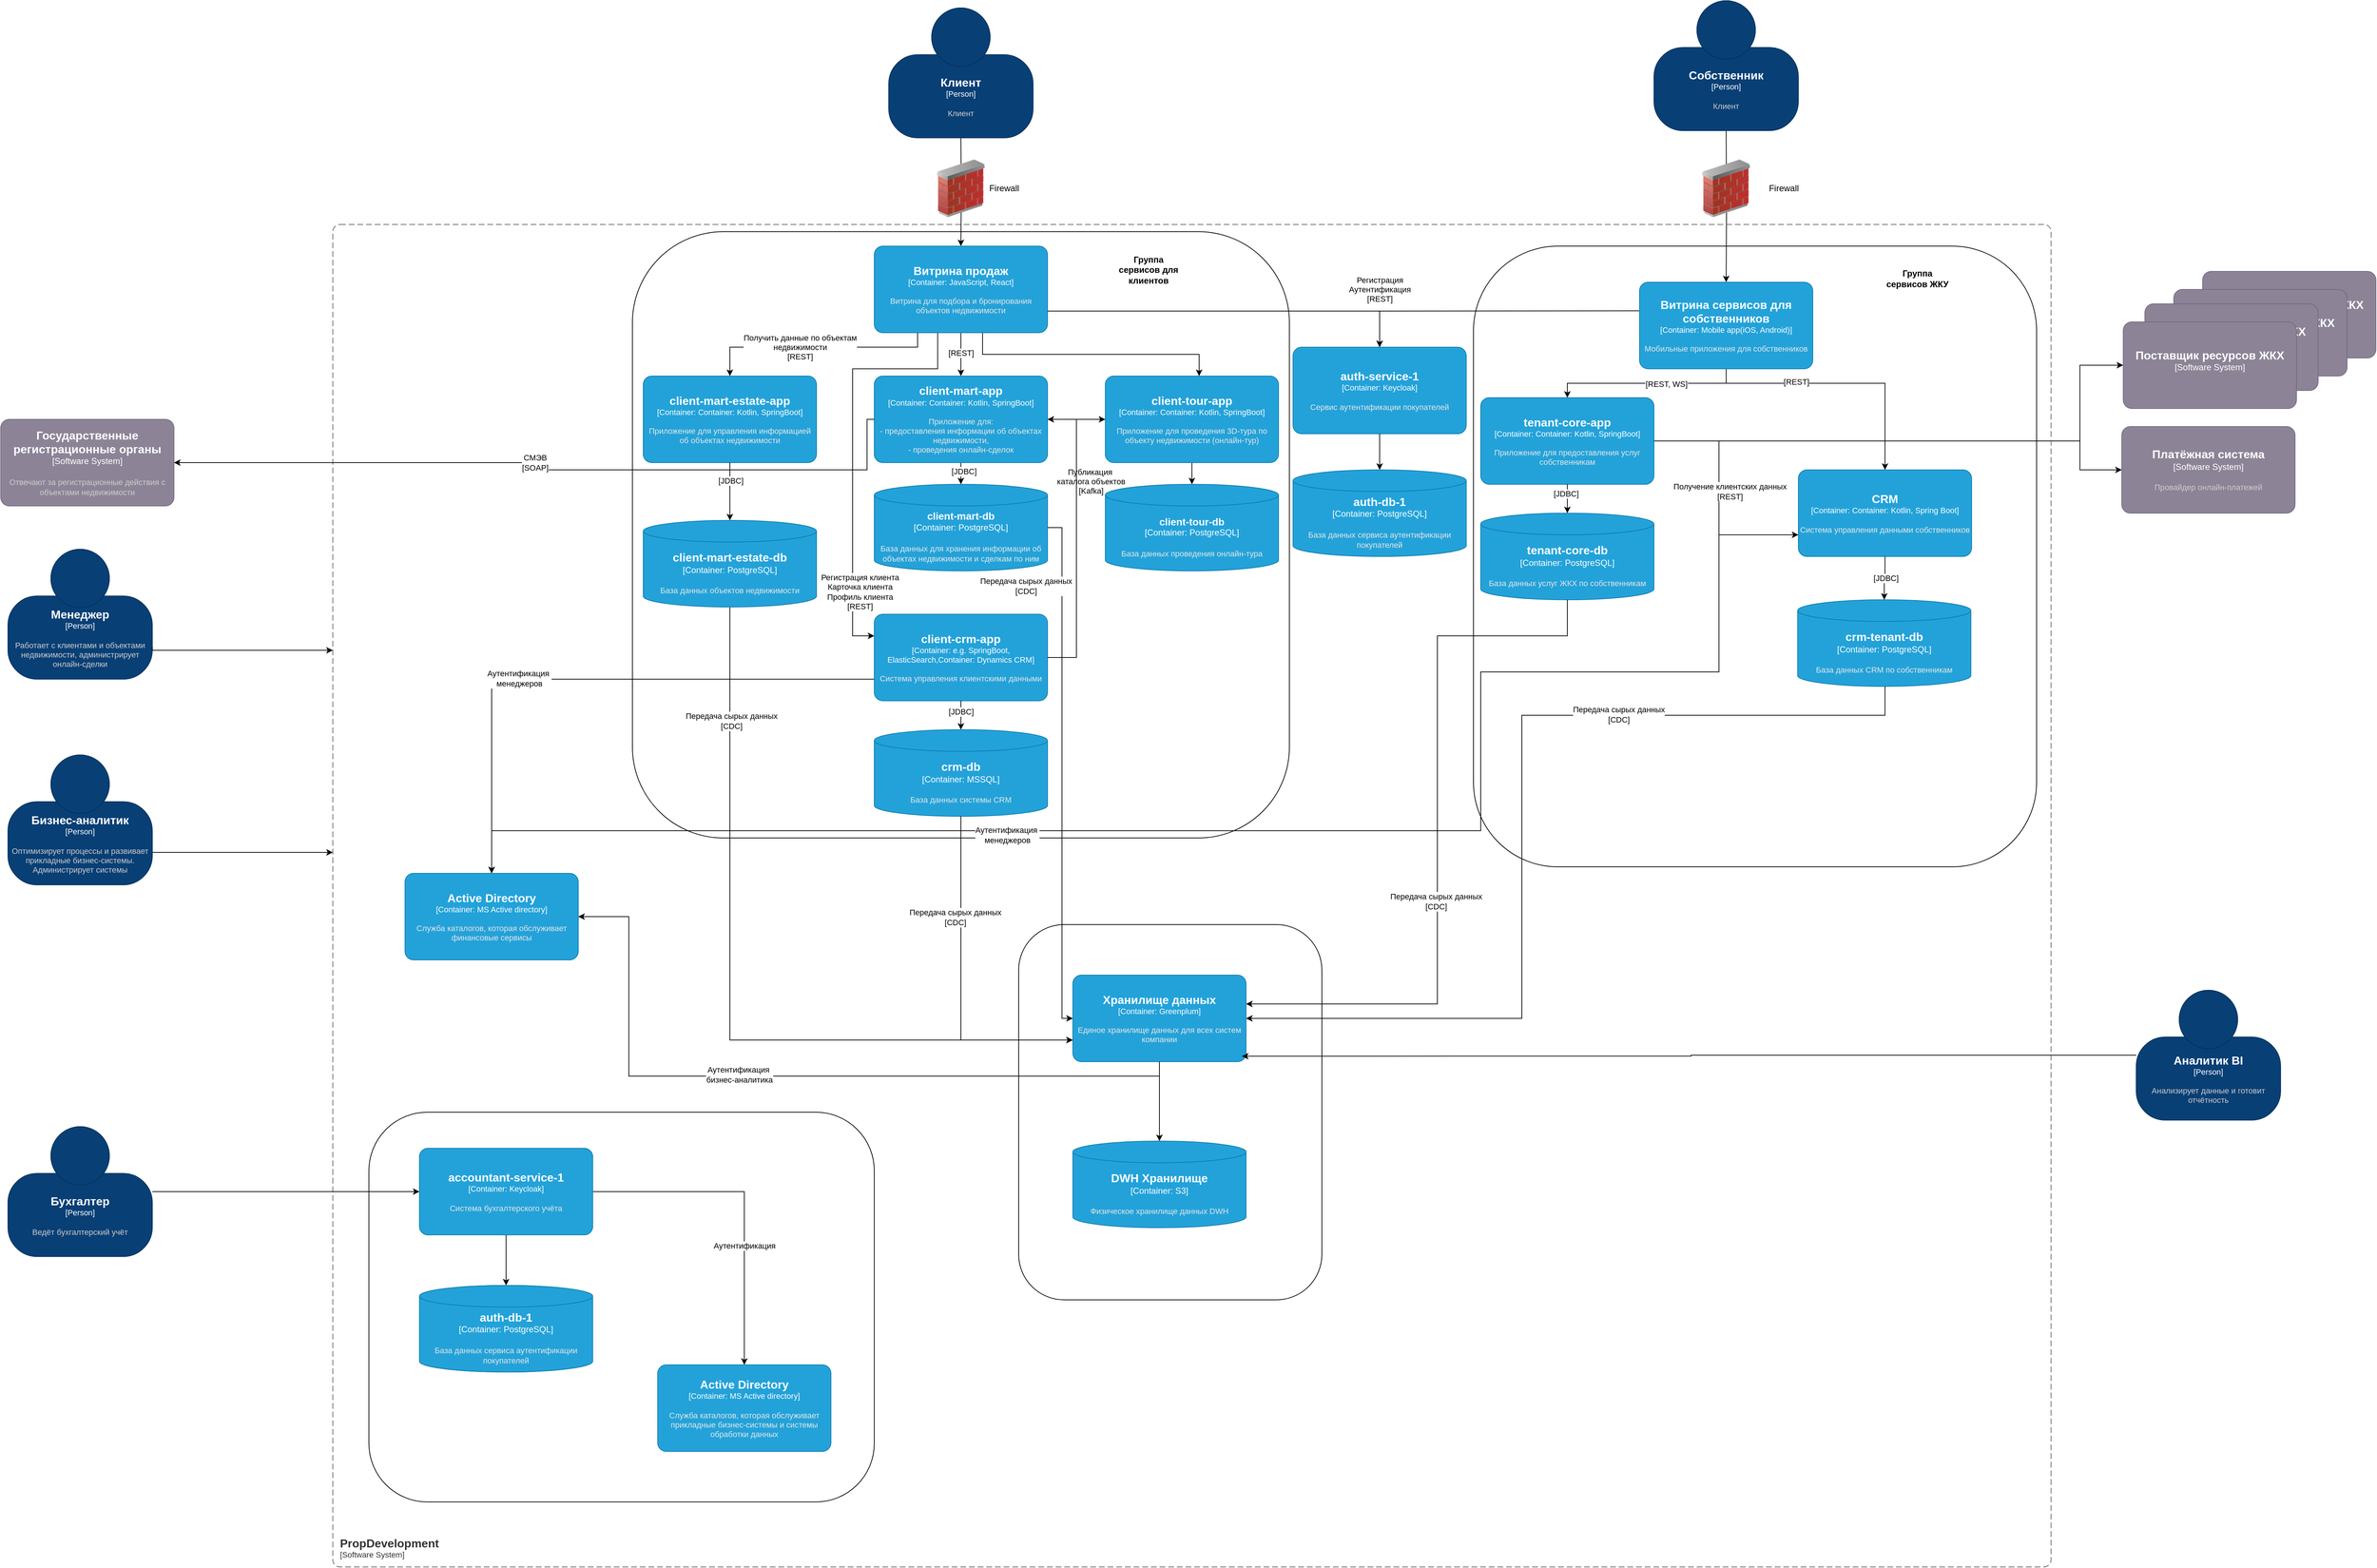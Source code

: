<mxfile version="26.2.2">
  <diagram name="Страница — 1" id="AA9cZ-glA_Fp__WyKTjR">
    <mxGraphModel dx="6236" dy="2708" grid="0" gridSize="10" guides="1" tooltips="1" connect="1" arrows="1" fold="1" page="0" pageScale="1" pageWidth="827" pageHeight="1169" math="0" shadow="0">
      <root>
        <mxCell id="0" />
        <mxCell id="1" parent="0" />
        <mxCell id="nFB4tpNnGNIT1_HhN5Ei-107" value="" style="rounded=1;whiteSpace=wrap;html=1;" parent="1" vertex="1">
          <mxGeometry x="-370" y="1570" width="700" height="540" as="geometry" />
        </mxCell>
        <object placeholders="1" c4Name="Поставщик ресурсов ЖКХ" c4Type="Software System" c4Description="" label="&lt;font style=&quot;font-size: 16px&quot;&gt;&lt;b&gt;%c4Name%&lt;/b&gt;&lt;/font&gt;&lt;div&gt;[%c4Type%]&lt;/div&gt;&lt;br&gt;&lt;div&gt;&lt;font style=&quot;font-size: 11px&quot;&gt;&lt;font color=&quot;#cccccc&quot;&gt;%c4Description%&lt;/font&gt;&lt;/div&gt;" id="nFB4tpNnGNIT1_HhN5Ei-108">
          <mxCell style="rounded=1;whiteSpace=wrap;html=1;labelBackgroundColor=none;fillColor=#8C8496;fontColor=#ffffff;align=center;arcSize=10;strokeColor=#736782;metaEdit=1;resizable=0;points=[[0.25,0,0],[0.5,0,0],[0.75,0,0],[1,0.25,0],[1,0.5,0],[1,0.75,0],[0.75,1,0],[0.5,1,0],[0.25,1,0],[0,0.75,0],[0,0.5,0],[0,0.25,0]];" parent="1" vertex="1">
            <mxGeometry x="2170" y="405" width="240" height="120" as="geometry" />
          </mxCell>
        </object>
        <object placeholders="1" c4Name="Поставщик ресурсов ЖКХ" c4Type="Software System" c4Description="" label="&lt;font style=&quot;font-size: 16px&quot;&gt;&lt;b&gt;%c4Name%&lt;/b&gt;&lt;/font&gt;&lt;div&gt;[%c4Type%]&lt;/div&gt;&lt;br&gt;&lt;div&gt;&lt;font style=&quot;font-size: 11px&quot;&gt;&lt;font color=&quot;#cccccc&quot;&gt;%c4Description%&lt;/font&gt;&lt;/div&gt;" id="nFB4tpNnGNIT1_HhN5Ei-109">
          <mxCell style="rounded=1;whiteSpace=wrap;html=1;labelBackgroundColor=none;fillColor=#8C8496;fontColor=#ffffff;align=center;arcSize=10;strokeColor=#736782;metaEdit=1;resizable=0;points=[[0.25,0,0],[0.5,0,0],[0.75,0,0],[1,0.25,0],[1,0.5,0],[1,0.75,0],[0.75,1,0],[0.5,1,0],[0.25,1,0],[0,0.75,0],[0,0.5,0],[0,0.25,0]];" parent="1" vertex="1">
            <mxGeometry x="2130" y="430" width="240" height="120" as="geometry" />
          </mxCell>
        </object>
        <mxCell id="nFB4tpNnGNIT1_HhN5Ei-110" value="" style="rounded=1;whiteSpace=wrap;html=1;" parent="1" vertex="1">
          <mxGeometry x="530" y="1310" width="420" height="520" as="geometry" />
        </mxCell>
        <mxCell id="nFB4tpNnGNIT1_HhN5Ei-111" value="" style="rounded=1;whiteSpace=wrap;html=1;" parent="1" vertex="1">
          <mxGeometry x="-5" y="350" width="910" height="840" as="geometry" />
        </mxCell>
        <mxCell id="nFB4tpNnGNIT1_HhN5Ei-112" value="" style="rounded=1;whiteSpace=wrap;html=1;" parent="1" vertex="1">
          <mxGeometry x="1160" y="370" width="780" height="860" as="geometry" />
        </mxCell>
        <mxCell id="nFB4tpNnGNIT1_HhN5Ei-113" style="edgeStyle=orthogonalEdgeStyle;rounded=0;orthogonalLoop=1;jettySize=auto;html=1;exitX=0.5;exitY=1;exitDx=0;exitDy=0;exitPerimeter=0;" parent="1" source="nFB4tpNnGNIT1_HhN5Ei-166" target="nFB4tpNnGNIT1_HhN5Ei-147" edge="1">
          <mxGeometry relative="1" as="geometry" />
        </mxCell>
        <mxCell id="nFB4tpNnGNIT1_HhN5Ei-114" value="[REST]" style="edgeLabel;html=1;align=center;verticalAlign=middle;resizable=0;points=[];" parent="nFB4tpNnGNIT1_HhN5Ei-113" connectable="0" vertex="1">
          <mxGeometry x="-0.087" relative="1" as="geometry">
            <mxPoint as="offset" />
          </mxGeometry>
        </mxCell>
        <object placeholders="1" c4Name="crm-db" c4Type="Container" c4Technology="MSSQL" c4Description="База данных системы CRM" label="&lt;font style=&quot;font-size: 16px&quot;&gt;&lt;b&gt;%c4Name%&lt;/b&gt;&lt;/font&gt;&lt;div&gt;[%c4Type%:&amp;nbsp;%c4Technology%]&lt;/div&gt;&lt;br&gt;&lt;div&gt;&lt;font style=&quot;font-size: 11px&quot;&gt;&lt;font color=&quot;#E6E6E6&quot;&gt;%c4Description%&lt;/font&gt;&lt;/div&gt;" id="nFB4tpNnGNIT1_HhN5Ei-115">
          <mxCell style="shape=cylinder3;size=15;whiteSpace=wrap;html=1;boundedLbl=1;rounded=0;labelBackgroundColor=none;fillColor=#23A2D9;fontSize=12;fontColor=#ffffff;align=center;strokeColor=#0E7DAD;metaEdit=1;points=[[0.5,0,0],[1,0.25,0],[1,0.5,0],[1,0.75,0],[0.5,1,0],[0,0.75,0],[0,0.5,0],[0,0.25,0]];resizable=0;" parent="1" vertex="1">
            <mxGeometry x="330" y="1040" width="240" height="120" as="geometry" />
          </mxCell>
        </object>
        <mxCell id="nFB4tpNnGNIT1_HhN5Ei-116" style="edgeStyle=orthogonalEdgeStyle;rounded=0;orthogonalLoop=1;jettySize=auto;html=1;exitX=0;exitY=0.75;exitDx=0;exitDy=0;exitPerimeter=0;entryX=0.5;entryY=0;entryDx=0;entryDy=0;entryPerimeter=0;" parent="1" source="nFB4tpNnGNIT1_HhN5Ei-118" target="nFB4tpNnGNIT1_HhN5Ei-168" edge="1">
          <mxGeometry relative="1" as="geometry">
            <Array as="points">
              <mxPoint x="-200" y="970" />
            </Array>
          </mxGeometry>
        </mxCell>
        <mxCell id="nFB4tpNnGNIT1_HhN5Ei-117" value="Аутентификация&amp;nbsp;&lt;div&gt;менеджеров&lt;/div&gt;" style="edgeLabel;html=1;align=center;verticalAlign=middle;resizable=0;points=[];" parent="nFB4tpNnGNIT1_HhN5Ei-116" connectable="0" vertex="1">
          <mxGeometry x="0.233" y="-1" relative="1" as="geometry">
            <mxPoint as="offset" />
          </mxGeometry>
        </mxCell>
        <object placeholders="1" c4Name="client-crm-app" c4Type="Container" c4Technology="e.g. SpringBoot, ElasticSearch,Container: Dynamics CRM" c4Description="Система управления клиентскими данными" label="&lt;font style=&quot;font-size: 16px&quot;&gt;&lt;b&gt;%c4Name%&lt;/b&gt;&lt;/font&gt;&lt;div&gt;[%c4Type%: %c4Technology%]&lt;/div&gt;&lt;br&gt;&lt;div&gt;&lt;font style=&quot;font-size: 11px&quot;&gt;&lt;font color=&quot;#E6E6E6&quot;&gt;%c4Description%&lt;/font&gt;&lt;/div&gt;" id="nFB4tpNnGNIT1_HhN5Ei-118">
          <mxCell style="rounded=1;whiteSpace=wrap;html=1;fontSize=11;labelBackgroundColor=none;fillColor=#23A2D9;fontColor=#ffffff;align=center;arcSize=10;strokeColor=#0E7DAD;metaEdit=1;resizable=0;points=[[0.25,0,0],[0.5,0,0],[0.75,0,0],[1,0.25,0],[1,0.5,0],[1,0.75,0],[0.75,1,0],[0.5,1,0],[0.25,1,0],[0,0.75,0],[0,0.5,0],[0,0.25,0]];" parent="1" vertex="1">
            <mxGeometry x="330" y="880" width="240" height="120" as="geometry" />
          </mxCell>
        </object>
        <mxCell id="nFB4tpNnGNIT1_HhN5Ei-119" style="edgeStyle=orthogonalEdgeStyle;rounded=0;orthogonalLoop=1;jettySize=auto;html=1;exitX=0;exitY=0.75;exitDx=0;exitDy=0;exitPerimeter=0;" parent="1" source="nFB4tpNnGNIT1_HhN5Ei-121" target="nFB4tpNnGNIT1_HhN5Ei-168" edge="1">
          <mxGeometry relative="1" as="geometry">
            <Array as="points">
              <mxPoint x="1500" y="770" />
              <mxPoint x="1500" y="960" />
              <mxPoint x="1170" y="960" />
              <mxPoint x="1170" y="1180" />
              <mxPoint x="-200" y="1180" />
            </Array>
          </mxGeometry>
        </mxCell>
        <mxCell id="nFB4tpNnGNIT1_HhN5Ei-120" value="Аутентификация&amp;nbsp;&lt;div&gt;менеджеров&lt;/div&gt;" style="edgeLabel;html=1;align=center;verticalAlign=middle;resizable=0;points=[];" parent="nFB4tpNnGNIT1_HhN5Ei-119" connectable="0" vertex="1">
          <mxGeometry x="0.322" y="6" relative="1" as="geometry">
            <mxPoint as="offset" />
          </mxGeometry>
        </mxCell>
        <object placeholders="1" c4Name="CRM" c4Type="Container" c4Technology="Container: Kotlin, Spring Boot" c4Description="Система управления данными собственников" label="&lt;font style=&quot;font-size: 16px&quot;&gt;&lt;b&gt;%c4Name%&lt;/b&gt;&lt;/font&gt;&lt;div&gt;[%c4Type%: %c4Technology%]&lt;/div&gt;&lt;br&gt;&lt;div&gt;&lt;font style=&quot;font-size: 11px&quot;&gt;&lt;font color=&quot;#E6E6E6&quot;&gt;%c4Description%&lt;/font&gt;&lt;/div&gt;" id="nFB4tpNnGNIT1_HhN5Ei-121">
          <mxCell style="rounded=1;whiteSpace=wrap;html=1;fontSize=11;labelBackgroundColor=none;fillColor=#23A2D9;fontColor=#ffffff;align=center;arcSize=10;strokeColor=#0E7DAD;metaEdit=1;resizable=0;points=[[0.25,0,0],[0.5,0,0],[0.75,0,0],[1,0.25,0],[1,0.5,0],[1,0.75,0],[0.75,1,0],[0.5,1,0],[0.25,1,0],[0,0.75,0],[0,0.5,0],[0,0.25,0]];" parent="1" vertex="1">
            <mxGeometry x="1610" y="680" width="240" height="120" as="geometry" />
          </mxCell>
        </object>
        <object placeholders="1" c4Name="crm-tenant-db" c4Type="Container" c4Technology="PostgreSQL" c4Description="База данных CRM по собственникам" label="&lt;font style=&quot;font-size: 16px&quot;&gt;&lt;b&gt;%c4Name%&lt;/b&gt;&lt;/font&gt;&lt;div&gt;[%c4Type%:&amp;nbsp;%c4Technology%]&lt;/div&gt;&lt;br&gt;&lt;div&gt;&lt;font style=&quot;font-size: 11px&quot;&gt;&lt;font color=&quot;#E6E6E6&quot;&gt;%c4Description%&lt;/font&gt;&lt;/div&gt;" id="nFB4tpNnGNIT1_HhN5Ei-122">
          <mxCell style="shape=cylinder3;size=15;whiteSpace=wrap;html=1;boundedLbl=1;rounded=0;labelBackgroundColor=none;fillColor=#23A2D9;fontSize=12;fontColor=#ffffff;align=center;strokeColor=#0E7DAD;metaEdit=1;points=[[0.5,0,0],[1,0.25,0],[1,0.5,0],[1,0.75,0],[0.5,1,0],[0,0.75,0],[0,0.5,0],[0,0.25,0]];resizable=0;" parent="1" vertex="1">
            <mxGeometry x="1609" y="860" width="240" height="120" as="geometry" />
          </mxCell>
        </object>
        <mxCell id="nFB4tpNnGNIT1_HhN5Ei-123" style="edgeStyle=orthogonalEdgeStyle;rounded=0;orthogonalLoop=1;jettySize=auto;html=1;entryX=0.5;entryY=0;entryDx=0;entryDy=0;entryPerimeter=0;" parent="1" source="nFB4tpNnGNIT1_HhN5Ei-118" target="nFB4tpNnGNIT1_HhN5Ei-115" edge="1">
          <mxGeometry relative="1" as="geometry" />
        </mxCell>
        <mxCell id="nFB4tpNnGNIT1_HhN5Ei-124" value="[JDBC]" style="edgeLabel;html=1;align=center;verticalAlign=middle;resizable=0;points=[];" parent="nFB4tpNnGNIT1_HhN5Ei-123" connectable="0" vertex="1">
          <mxGeometry x="-0.271" relative="1" as="geometry">
            <mxPoint as="offset" />
          </mxGeometry>
        </mxCell>
        <mxCell id="nFB4tpNnGNIT1_HhN5Ei-125" style="edgeStyle=orthogonalEdgeStyle;rounded=0;orthogonalLoop=1;jettySize=auto;html=1;entryX=0.5;entryY=0;entryDx=0;entryDy=0;entryPerimeter=0;" parent="1" source="nFB4tpNnGNIT1_HhN5Ei-121" target="nFB4tpNnGNIT1_HhN5Ei-122" edge="1">
          <mxGeometry relative="1" as="geometry" />
        </mxCell>
        <mxCell id="nFB4tpNnGNIT1_HhN5Ei-126" value="&lt;div&gt;[JDBC]&lt;/div&gt;" style="edgeLabel;html=1;align=center;verticalAlign=middle;resizable=0;points=[];" parent="nFB4tpNnGNIT1_HhN5Ei-125" connectable="0" vertex="1">
          <mxGeometry x="-0.033" y="1" relative="1" as="geometry">
            <mxPoint as="offset" />
          </mxGeometry>
        </mxCell>
        <mxCell id="nFB4tpNnGNIT1_HhN5Ei-127" style="edgeStyle=orthogonalEdgeStyle;rounded=0;orthogonalLoop=1;jettySize=auto;html=1;entryX=0;entryY=0.25;entryDx=0;entryDy=0;entryPerimeter=0;exitX=0.366;exitY=0.981;exitDx=0;exitDy=0;exitPerimeter=0;" parent="1" source="nFB4tpNnGNIT1_HhN5Ei-166" target="nFB4tpNnGNIT1_HhN5Ei-118" edge="1">
          <mxGeometry relative="1" as="geometry">
            <Array as="points">
              <mxPoint x="418" y="540" />
              <mxPoint x="300" y="540" />
              <mxPoint x="300" y="910" />
            </Array>
            <mxPoint x="300" y="650" as="sourcePoint" />
            <mxPoint x="300" y="950" as="targetPoint" />
          </mxGeometry>
        </mxCell>
        <mxCell id="nFB4tpNnGNIT1_HhN5Ei-128" value="&lt;div&gt;Регистрация клиента&lt;/div&gt;Карточка клиента&lt;div&gt;Профиль клиента&lt;/div&gt;&lt;div&gt;[REST]&lt;/div&gt;" style="edgeLabel;html=1;align=center;verticalAlign=middle;resizable=0;points=[];" parent="nFB4tpNnGNIT1_HhN5Ei-127" connectable="0" vertex="1">
          <mxGeometry x="0.583" y="1" relative="1" as="geometry">
            <mxPoint x="9" y="28" as="offset" />
          </mxGeometry>
        </mxCell>
        <mxCell id="nFB4tpNnGNIT1_HhN5Ei-129" style="edgeStyle=orthogonalEdgeStyle;rounded=0;orthogonalLoop=1;jettySize=auto;html=1;exitX=0.5;exitY=1;exitDx=0;exitDy=0;exitPerimeter=0;" parent="1" source="nFB4tpNnGNIT1_HhN5Ei-181" target="nFB4tpNnGNIT1_HhN5Ei-132" edge="1">
          <mxGeometry relative="1" as="geometry">
            <mxPoint x="1139.92" y="490.0" as="sourcePoint" />
          </mxGeometry>
        </mxCell>
        <mxCell id="nFB4tpNnGNIT1_HhN5Ei-130" value="[REST, WS]" style="edgeLabel;html=1;align=center;verticalAlign=middle;resizable=0;points=[];" parent="nFB4tpNnGNIT1_HhN5Ei-129" connectable="0" vertex="1">
          <mxGeometry x="-0.209" y="1" relative="1" as="geometry">
            <mxPoint as="offset" />
          </mxGeometry>
        </mxCell>
        <mxCell id="nFB4tpNnGNIT1_HhN5Ei-131" style="edgeStyle=orthogonalEdgeStyle;rounded=0;orthogonalLoop=1;jettySize=auto;html=1;" parent="1" source="nFB4tpNnGNIT1_HhN5Ei-132" target="nFB4tpNnGNIT1_HhN5Ei-203" edge="1">
          <mxGeometry relative="1" as="geometry">
            <Array as="points">
              <mxPoint x="2000" y="640" />
              <mxPoint x="2000" y="535" />
            </Array>
          </mxGeometry>
        </mxCell>
        <object placeholders="1" c4Name="tenant-core-app" c4Type="Container" c4Technology="Container: Kotlin, SpringBoot" c4Description="Приложение для предоставления услуг собственникам" label="&lt;font style=&quot;font-size: 16px&quot;&gt;&lt;b&gt;%c4Name%&lt;/b&gt;&lt;/font&gt;&lt;div&gt;[%c4Type%: %c4Technology%]&lt;/div&gt;&lt;br&gt;&lt;div&gt;&lt;font style=&quot;font-size: 11px&quot;&gt;&lt;font color=&quot;#E6E6E6&quot;&gt;%c4Description%&lt;/font&gt;&lt;/div&gt;" id="nFB4tpNnGNIT1_HhN5Ei-132">
          <mxCell style="rounded=1;whiteSpace=wrap;html=1;fontSize=11;labelBackgroundColor=none;fillColor=#23A2D9;fontColor=#ffffff;align=center;arcSize=10;strokeColor=#0E7DAD;metaEdit=1;resizable=0;points=[[0.25,0,0],[0.5,0,0],[0.75,0,0],[1,0.25,0],[1,0.5,0],[1,0.75,0],[0.75,1,0],[0.5,1,0],[0.25,1,0],[0,0.75,0],[0,0.5,0],[0,0.25,0]];" parent="1" vertex="1">
            <mxGeometry x="1170" y="580" width="240" height="120" as="geometry" />
          </mxCell>
        </object>
        <object placeholders="1" c4Name="Поставщик ресурсов ЖКХ" c4Type="Software System" c4Description="." label="&lt;font style=&quot;font-size: 16px&quot;&gt;&lt;b&gt;%c4Name%&lt;/b&gt;&lt;/font&gt;&lt;div&gt;[%c4Type%]&lt;/div&gt;&lt;br&gt;&lt;div&gt;&lt;font style=&quot;font-size: 11px&quot;&gt;&lt;font color=&quot;#cccccc&quot;&gt;%c4Description%&lt;/font&gt;&lt;/div&gt;" id="nFB4tpNnGNIT1_HhN5Ei-133">
          <mxCell style="rounded=1;whiteSpace=wrap;html=1;labelBackgroundColor=none;fillColor=#8C8496;fontColor=#ffffff;align=center;arcSize=10;strokeColor=#736782;metaEdit=1;resizable=0;points=[[0.25,0,0],[0.5,0,0],[0.75,0,0],[1,0.25,0],[1,0.5,0],[1,0.75,0],[0.75,1,0],[0.5,1,0],[0.25,1,0],[0,0.75,0],[0,0.5,0],[0,0.25,0]];" parent="1" vertex="1">
            <mxGeometry x="2090" y="450" width="240" height="120" as="geometry" />
          </mxCell>
        </object>
        <object placeholders="1" c4Name="Платёжная система" c4Type="Software System" c4Description="Провайдер онлайн-платежей" label="&lt;font style=&quot;font-size: 16px&quot;&gt;&lt;b&gt;%c4Name%&lt;/b&gt;&lt;/font&gt;&lt;div&gt;[%c4Type%]&lt;/div&gt;&lt;br&gt;&lt;div&gt;&lt;font style=&quot;font-size: 11px&quot;&gt;&lt;font color=&quot;#cccccc&quot;&gt;%c4Description%&lt;/font&gt;&lt;/div&gt;" id="nFB4tpNnGNIT1_HhN5Ei-134">
          <mxCell style="rounded=1;whiteSpace=wrap;html=1;labelBackgroundColor=none;fillColor=#8C8496;fontColor=#ffffff;align=center;arcSize=10;strokeColor=#736782;metaEdit=1;resizable=0;points=[[0.25,0,0],[0.5,0,0],[0.75,0,0],[1,0.25,0],[1,0.5,0],[1,0.75,0],[0.75,1,0],[0.5,1,0],[0.25,1,0],[0,0.75,0],[0,0.5,0],[0,0.25,0]];" parent="1" vertex="1">
            <mxGeometry x="2058" y="620" width="240" height="120" as="geometry" />
          </mxCell>
        </object>
        <mxCell id="nFB4tpNnGNIT1_HhN5Ei-135" style="edgeStyle=orthogonalEdgeStyle;rounded=0;orthogonalLoop=1;jettySize=auto;html=1;entryX=0;entryY=0.5;entryDx=0;entryDy=0;entryPerimeter=0;exitX=1;exitY=0.5;exitDx=0;exitDy=0;exitPerimeter=0;" parent="1" source="nFB4tpNnGNIT1_HhN5Ei-132" target="nFB4tpNnGNIT1_HhN5Ei-134" edge="1">
          <mxGeometry relative="1" as="geometry">
            <Array as="points">
              <mxPoint x="2000" y="640" />
              <mxPoint x="2000" y="680" />
            </Array>
            <mxPoint x="1080" y="625.0" as="sourcePoint" />
            <mxPoint x="1720" y="665.0" as="targetPoint" />
          </mxGeometry>
        </mxCell>
        <mxCell id="nFB4tpNnGNIT1_HhN5Ei-136" style="edgeStyle=orthogonalEdgeStyle;rounded=0;orthogonalLoop=1;jettySize=auto;html=1;exitX=1;exitY=0.5;exitDx=0;exitDy=0;exitPerimeter=0;" parent="1" source="nFB4tpNnGNIT1_HhN5Ei-132" edge="1">
          <mxGeometry relative="1" as="geometry">
            <Array as="points">
              <mxPoint x="1500" y="640" />
              <mxPoint x="1500" y="770" />
            </Array>
            <mxPoint x="1610" y="770" as="targetPoint" />
          </mxGeometry>
        </mxCell>
        <mxCell id="nFB4tpNnGNIT1_HhN5Ei-137" value="Получение клиентских данных&lt;div&gt;[REST]&lt;/div&gt;" style="edgeLabel;html=1;align=center;verticalAlign=middle;resizable=0;points=[];" parent="nFB4tpNnGNIT1_HhN5Ei-136" connectable="0" vertex="1">
          <mxGeometry x="-0.322" y="2" relative="1" as="geometry">
            <mxPoint x="13" y="48" as="offset" />
          </mxGeometry>
        </mxCell>
        <object placeholders="1" c4Name="tenant-core-db" c4Type="Container" c4Technology="PostgreSQL" c4Description="База данных услуг ЖКХ по собственникам" label="&lt;font style=&quot;font-size: 16px&quot;&gt;&lt;b&gt;%c4Name%&lt;/b&gt;&lt;/font&gt;&lt;div&gt;[%c4Type%:&amp;nbsp;%c4Technology%]&lt;/div&gt;&lt;br&gt;&lt;div&gt;&lt;font style=&quot;font-size: 11px&quot;&gt;&lt;font color=&quot;#E6E6E6&quot;&gt;%c4Description%&lt;/font&gt;&lt;/div&gt;" id="nFB4tpNnGNIT1_HhN5Ei-138">
          <mxCell style="shape=cylinder3;size=15;whiteSpace=wrap;html=1;boundedLbl=1;rounded=0;labelBackgroundColor=none;fillColor=#23A2D9;fontSize=12;fontColor=#ffffff;align=center;strokeColor=#0E7DAD;metaEdit=1;points=[[0.5,0,0],[1,0.25,0],[1,0.5,0],[1,0.75,0],[0.5,1,0],[0,0.75,0],[0,0.5,0],[0,0.25,0]];resizable=0;" parent="1" vertex="1">
            <mxGeometry x="1170" y="740" width="240" height="120" as="geometry" />
          </mxCell>
        </object>
        <mxCell id="nFB4tpNnGNIT1_HhN5Ei-139" style="edgeStyle=orthogonalEdgeStyle;rounded=0;orthogonalLoop=1;jettySize=auto;html=1;entryX=0.5;entryY=0;entryDx=0;entryDy=0;entryPerimeter=0;" parent="1" source="nFB4tpNnGNIT1_HhN5Ei-132" target="nFB4tpNnGNIT1_HhN5Ei-138" edge="1">
          <mxGeometry relative="1" as="geometry" />
        </mxCell>
        <mxCell id="nFB4tpNnGNIT1_HhN5Ei-140" value="[JDBC]" style="edgeLabel;html=1;align=center;verticalAlign=middle;resizable=0;points=[];" parent="nFB4tpNnGNIT1_HhN5Ei-139" connectable="0" vertex="1">
          <mxGeometry x="-0.356" y="-2" relative="1" as="geometry">
            <mxPoint as="offset" />
          </mxGeometry>
        </mxCell>
        <object placeholders="1" c4Name="Хранилище данных" c4Type="Container" c4Technology="Greenplum" c4Description="Единое хранилище данных для всех систем компании" label="&lt;font style=&quot;font-size: 16px&quot;&gt;&lt;b&gt;%c4Name%&lt;/b&gt;&lt;/font&gt;&lt;div&gt;[%c4Type%: %c4Technology%]&lt;/div&gt;&lt;br&gt;&lt;div&gt;&lt;font style=&quot;font-size: 11px&quot;&gt;&lt;font color=&quot;#E6E6E6&quot;&gt;%c4Description%&lt;/font&gt;&lt;/div&gt;" id="nFB4tpNnGNIT1_HhN5Ei-141">
          <mxCell style="rounded=1;whiteSpace=wrap;html=1;fontSize=11;labelBackgroundColor=none;fillColor=#23A2D9;fontColor=#ffffff;align=center;arcSize=10;strokeColor=#0E7DAD;metaEdit=1;resizable=0;points=[[0.25,0,0],[0.5,0,0],[0.75,0,0],[1,0.25,0],[1,0.5,0],[1,0.75,0],[0.75,1,0],[0.5,1,0],[0.25,1,0],[0,0.75,0],[0,0.5,0],[0,0.25,0]];" parent="1" vertex="1">
            <mxGeometry x="605" y="1380" width="240" height="120" as="geometry" />
          </mxCell>
        </object>
        <object placeholders="1" c4Name="DWH Хранилище" c4Type="Container" c4Technology="S3" c4Description="Физическое хранилище данных DWH" label="&lt;font style=&quot;font-size: 16px&quot;&gt;&lt;b&gt;%c4Name%&lt;/b&gt;&lt;/font&gt;&lt;div&gt;[%c4Type%:&amp;nbsp;%c4Technology%]&lt;/div&gt;&lt;br&gt;&lt;div&gt;&lt;font style=&quot;font-size: 11px&quot;&gt;&lt;font color=&quot;#E6E6E6&quot;&gt;%c4Description%&lt;/font&gt;&lt;/div&gt;" id="nFB4tpNnGNIT1_HhN5Ei-142">
          <mxCell style="shape=cylinder3;size=15;whiteSpace=wrap;html=1;boundedLbl=1;rounded=0;labelBackgroundColor=none;fillColor=#23A2D9;fontSize=12;fontColor=#ffffff;align=center;strokeColor=#0E7DAD;metaEdit=1;points=[[0.5,0,0],[1,0.25,0],[1,0.5,0],[1,0.75,0],[0.5,1,0],[0,0.75,0],[0,0.5,0],[0,0.25,0]];resizable=0;" parent="1" vertex="1">
            <mxGeometry x="605" y="1610" width="240" height="120" as="geometry" />
          </mxCell>
        </object>
        <mxCell id="nFB4tpNnGNIT1_HhN5Ei-143" style="edgeStyle=orthogonalEdgeStyle;rounded=0;orthogonalLoop=1;jettySize=auto;html=1;exitX=0.25;exitY=1;exitDx=0;exitDy=0;exitPerimeter=0;entryX=0.5;entryY=0;entryDx=0;entryDy=0;entryPerimeter=0;" parent="1" source="nFB4tpNnGNIT1_HhN5Ei-166" target="nFB4tpNnGNIT1_HhN5Ei-149" edge="1">
          <mxGeometry relative="1" as="geometry">
            <Array as="points">
              <mxPoint x="390" y="510" />
              <mxPoint x="130" y="510" />
            </Array>
          </mxGeometry>
        </mxCell>
        <mxCell id="nFB4tpNnGNIT1_HhN5Ei-144" value="Получить данные по объектам&lt;div&gt;недвижимости&lt;/div&gt;&lt;div&gt;[REST]&lt;/div&gt;" style="edgeLabel;html=1;align=center;verticalAlign=middle;resizable=0;points=[];" parent="nFB4tpNnGNIT1_HhN5Ei-143" connectable="0" vertex="1">
          <mxGeometry x="-0.293" y="2" relative="1" as="geometry">
            <mxPoint x="-70" y="-2" as="offset" />
          </mxGeometry>
        </mxCell>
        <mxCell id="nFB4tpNnGNIT1_HhN5Ei-145" style="edgeStyle=orthogonalEdgeStyle;rounded=0;orthogonalLoop=1;jettySize=auto;html=1;" parent="1" source="nFB4tpNnGNIT1_HhN5Ei-147" target="nFB4tpNnGNIT1_HhN5Ei-148" edge="1">
          <mxGeometry relative="1" as="geometry" />
        </mxCell>
        <mxCell id="nFB4tpNnGNIT1_HhN5Ei-146" value="[JDBC]" style="edgeLabel;html=1;align=center;verticalAlign=middle;resizable=0;points=[];" parent="nFB4tpNnGNIT1_HhN5Ei-145" connectable="0" vertex="1">
          <mxGeometry x="0.263" y="4" relative="1" as="geometry">
            <mxPoint as="offset" />
          </mxGeometry>
        </mxCell>
        <object placeholders="1" c4Name="client-mart-app" c4Type="Container" c4Technology="Container: Kotlin, SpringBoot" c4Description="Приложение для:&#xa;- предоставления информации об объектах недвижимости,&#xa;- проведения онлайн-сделок" label="&lt;font style=&quot;font-size: 16px&quot;&gt;&lt;b&gt;%c4Name%&lt;/b&gt;&lt;/font&gt;&lt;div&gt;[%c4Type%: %c4Technology%]&lt;/div&gt;&lt;br&gt;&lt;div&gt;&lt;font style=&quot;font-size: 11px&quot;&gt;&lt;font color=&quot;#E6E6E6&quot;&gt;%c4Description%&lt;/font&gt;&lt;/div&gt;" id="nFB4tpNnGNIT1_HhN5Ei-147">
          <mxCell style="rounded=1;whiteSpace=wrap;html=1;fontSize=11;labelBackgroundColor=none;fillColor=#23A2D9;fontColor=#ffffff;align=center;arcSize=10;strokeColor=#0E7DAD;metaEdit=1;resizable=0;points=[[0.25,0,0],[0.5,0,0],[0.75,0,0],[1,0.25,0],[1,0.5,0],[1,0.75,0],[0.75,1,0],[0.5,1,0],[0.25,1,0],[0,0.75,0],[0,0.5,0],[0,0.25,0]];" parent="1" vertex="1">
            <mxGeometry x="330" y="550" width="240" height="120" as="geometry" />
          </mxCell>
        </object>
        <object placeholders="1" c4Name="client-mart-db" c4Type="Container" c4Technology="PostgreSQL" c4Description="База данных для хранения информации об объектах недвижимости и сделкам по ним" label="&lt;font style=&quot;font-size: 14px&quot;&gt;&lt;b&gt;%c4Name%&lt;/b&gt;&lt;/font&gt;&lt;div&gt;[%c4Type%:&amp;nbsp;%c4Technology%]&lt;/div&gt;&lt;br&gt;&lt;div&gt;&lt;font style=&quot;font-size: 11px&quot;&gt;&lt;font color=&quot;#E6E6E6&quot;&gt;%c4Description%&lt;/font&gt;&lt;/div&gt;" id="nFB4tpNnGNIT1_HhN5Ei-148">
          <mxCell style="shape=cylinder3;size=15;whiteSpace=wrap;html=1;boundedLbl=1;rounded=0;labelBackgroundColor=none;fillColor=#23A2D9;fontSize=12;fontColor=#ffffff;align=center;strokeColor=#0E7DAD;metaEdit=1;points=[[0.5,0,0],[1,0.25,0],[1,0.5,0],[1,0.75,0],[0.5,1,0],[0,0.75,0],[0,0.5,0],[0,0.25,0]];resizable=0;" parent="1" vertex="1">
            <mxGeometry x="330" y="700" width="240" height="120" as="geometry" />
          </mxCell>
        </object>
        <object placeholders="1" c4Name="client-mart-estate-app" c4Type="Container" c4Technology="Container: Kotlin, SpringBoot" c4Description="Приложение для управления информацией об объектах недвижимости" label="&lt;font style=&quot;font-size: 16px&quot;&gt;&lt;b&gt;%c4Name%&lt;/b&gt;&lt;/font&gt;&lt;div&gt;[%c4Type%: %c4Technology%]&lt;/div&gt;&lt;br&gt;&lt;div&gt;&lt;font style=&quot;font-size: 11px&quot;&gt;&lt;font color=&quot;#E6E6E6&quot;&gt;%c4Description%&lt;/font&gt;&lt;/div&gt;" id="nFB4tpNnGNIT1_HhN5Ei-149">
          <mxCell style="rounded=1;whiteSpace=wrap;html=1;fontSize=11;labelBackgroundColor=none;fillColor=#23A2D9;fontColor=#ffffff;align=center;arcSize=10;strokeColor=#0E7DAD;metaEdit=1;resizable=0;points=[[0.25,0,0],[0.5,0,0],[0.75,0,0],[1,0.25,0],[1,0.5,0],[1,0.75,0],[0.75,1,0],[0.5,1,0],[0.25,1,0],[0,0.75,0],[0,0.5,0],[0,0.25,0]];" parent="1" vertex="1">
            <mxGeometry x="10" y="550" width="240" height="120" as="geometry" />
          </mxCell>
        </object>
        <mxCell id="nFB4tpNnGNIT1_HhN5Ei-150" style="edgeStyle=orthogonalEdgeStyle;rounded=0;orthogonalLoop=1;jettySize=auto;html=1;entryX=0;entryY=0.75;entryDx=0;entryDy=0;entryPerimeter=0;exitX=0.5;exitY=1;exitDx=0;exitDy=0;exitPerimeter=0;" parent="1" source="nFB4tpNnGNIT1_HhN5Ei-152" target="nFB4tpNnGNIT1_HhN5Ei-141" edge="1">
          <mxGeometry relative="1" as="geometry">
            <Array as="points">
              <mxPoint x="130" y="1470" />
            </Array>
          </mxGeometry>
        </mxCell>
        <mxCell id="nFB4tpNnGNIT1_HhN5Ei-151" value="&lt;div&gt;Передача сырых данных&lt;/div&gt;[CDC]" style="edgeLabel;html=1;align=center;verticalAlign=middle;resizable=0;points=[];" parent="nFB4tpNnGNIT1_HhN5Ei-150" connectable="0" vertex="1">
          <mxGeometry x="-0.616" y="2" relative="1" as="geometry">
            <mxPoint y="-49" as="offset" />
          </mxGeometry>
        </mxCell>
        <object placeholders="1" c4Name="client-mart-estate-db" c4Type="Container" c4Technology="PostgreSQL" c4Description="База данных объектов недвижимости" label="&lt;font style=&quot;font-size: 16px&quot;&gt;&lt;b&gt;%c4Name%&lt;/b&gt;&lt;/font&gt;&lt;div&gt;[%c4Type%:&amp;nbsp;%c4Technology%]&lt;/div&gt;&lt;br&gt;&lt;div&gt;&lt;font style=&quot;font-size: 11px&quot;&gt;&lt;font color=&quot;#E6E6E6&quot;&gt;%c4Description%&lt;/font&gt;&lt;/div&gt;" id="nFB4tpNnGNIT1_HhN5Ei-152">
          <mxCell style="shape=cylinder3;size=15;whiteSpace=wrap;html=1;boundedLbl=1;rounded=0;labelBackgroundColor=none;fillColor=#23A2D9;fontSize=12;fontColor=#ffffff;align=center;strokeColor=#0E7DAD;metaEdit=1;points=[[0.5,0,0],[1,0.25,0],[1,0.5,0],[1,0.75,0],[0.5,1,0],[0,0.75,0],[0,0.5,0],[0,0.25,0]];resizable=0;" parent="1" vertex="1">
            <mxGeometry x="10" y="750" width="240" height="120" as="geometry" />
          </mxCell>
        </object>
        <mxCell id="nFB4tpNnGNIT1_HhN5Ei-153" style="edgeStyle=orthogonalEdgeStyle;rounded=0;orthogonalLoop=1;jettySize=auto;html=1;entryX=0.5;entryY=0;entryDx=0;entryDy=0;entryPerimeter=0;" parent="1" source="nFB4tpNnGNIT1_HhN5Ei-149" target="nFB4tpNnGNIT1_HhN5Ei-152" edge="1">
          <mxGeometry relative="1" as="geometry" />
        </mxCell>
        <mxCell id="nFB4tpNnGNIT1_HhN5Ei-154" value="[JDBC]" style="edgeLabel;html=1;align=center;verticalAlign=middle;resizable=0;points=[];" parent="nFB4tpNnGNIT1_HhN5Ei-153" connectable="0" vertex="1">
          <mxGeometry x="-0.387" y="1" relative="1" as="geometry">
            <mxPoint as="offset" />
          </mxGeometry>
        </mxCell>
        <mxCell id="nFB4tpNnGNIT1_HhN5Ei-155" style="edgeStyle=orthogonalEdgeStyle;rounded=0;orthogonalLoop=1;jettySize=auto;html=1;entryX=0;entryY=0.75;entryDx=0;entryDy=0;entryPerimeter=0;exitX=0.5;exitY=1;exitDx=0;exitDy=0;exitPerimeter=0;" parent="1" source="nFB4tpNnGNIT1_HhN5Ei-115" target="nFB4tpNnGNIT1_HhN5Ei-141" edge="1">
          <mxGeometry relative="1" as="geometry">
            <Array as="points">
              <mxPoint x="450" y="1470" />
            </Array>
          </mxGeometry>
        </mxCell>
        <mxCell id="nFB4tpNnGNIT1_HhN5Ei-156" value="&lt;div&gt;Передача сырых данных&lt;/div&gt;[CDC]" style="edgeLabel;html=1;align=center;verticalAlign=middle;resizable=0;points=[];" parent="nFB4tpNnGNIT1_HhN5Ei-155" connectable="0" vertex="1">
          <mxGeometry x="-0.402" y="-8" relative="1" as="geometry">
            <mxPoint y="1" as="offset" />
          </mxGeometry>
        </mxCell>
        <mxCell id="nFB4tpNnGNIT1_HhN5Ei-157" style="edgeStyle=orthogonalEdgeStyle;rounded=0;orthogonalLoop=1;jettySize=auto;html=1;entryX=0;entryY=0.5;entryDx=0;entryDy=0;entryPerimeter=0;exitX=1;exitY=0.5;exitDx=0;exitDy=0;exitPerimeter=0;" parent="1" source="nFB4tpNnGNIT1_HhN5Ei-148" target="nFB4tpNnGNIT1_HhN5Ei-141" edge="1">
          <mxGeometry relative="1" as="geometry">
            <mxPoint x="550" y="830" as="sourcePoint" />
            <mxPoint x="705" y="1470" as="targetPoint" />
            <Array as="points">
              <mxPoint x="590" y="760" />
              <mxPoint x="590" y="1440" />
            </Array>
          </mxGeometry>
        </mxCell>
        <mxCell id="nFB4tpNnGNIT1_HhN5Ei-158" value="&lt;div&gt;Передача сырых данных&lt;/div&gt;[CDC]" style="edgeLabel;html=1;align=center;verticalAlign=middle;resizable=0;points=[];" parent="nFB4tpNnGNIT1_HhN5Ei-157" connectable="0" vertex="1">
          <mxGeometry x="0.461" y="4" relative="1" as="geometry">
            <mxPoint x="-54" y="-422" as="offset" />
          </mxGeometry>
        </mxCell>
        <mxCell id="nFB4tpNnGNIT1_HhN5Ei-159" style="edgeStyle=orthogonalEdgeStyle;rounded=0;orthogonalLoop=1;jettySize=auto;html=1;exitX=0.5;exitY=1;exitDx=0;exitDy=0;exitPerimeter=0;" parent="1" source="nFB4tpNnGNIT1_HhN5Ei-138" edge="1">
          <mxGeometry relative="1" as="geometry">
            <Array as="points">
              <mxPoint x="1290" y="910" />
              <mxPoint x="1110" y="910" />
              <mxPoint x="1110" y="1420" />
            </Array>
            <mxPoint x="845" y="1420" as="targetPoint" />
          </mxGeometry>
        </mxCell>
        <mxCell id="nFB4tpNnGNIT1_HhN5Ei-160" value="&lt;div&gt;Передача сырых данных&lt;/div&gt;[CDC]" style="edgeLabel;html=1;align=center;verticalAlign=middle;resizable=0;points=[];" parent="nFB4tpNnGNIT1_HhN5Ei-159" connectable="0" vertex="1">
          <mxGeometry x="0.192" y="-2" relative="1" as="geometry">
            <mxPoint y="-1" as="offset" />
          </mxGeometry>
        </mxCell>
        <mxCell id="nFB4tpNnGNIT1_HhN5Ei-161" style="edgeStyle=orthogonalEdgeStyle;rounded=0;orthogonalLoop=1;jettySize=auto;html=1;entryX=1;entryY=0.5;entryDx=0;entryDy=0;entryPerimeter=0;" parent="1" source="nFB4tpNnGNIT1_HhN5Ei-122" target="nFB4tpNnGNIT1_HhN5Ei-141" edge="1">
          <mxGeometry relative="1" as="geometry">
            <Array as="points">
              <mxPoint x="1730" y="1020" />
              <mxPoint x="1227" y="1020" />
              <mxPoint x="1227" y="1440" />
            </Array>
          </mxGeometry>
        </mxCell>
        <mxCell id="nFB4tpNnGNIT1_HhN5Ei-162" value="&lt;div&gt;Передача сырых данных&lt;/div&gt;[CDC]" style="edgeLabel;html=1;align=center;verticalAlign=middle;resizable=0;points=[];" parent="nFB4tpNnGNIT1_HhN5Ei-161" connectable="0" vertex="1">
          <mxGeometry x="-0.392" y="-2" relative="1" as="geometry">
            <mxPoint y="1" as="offset" />
          </mxGeometry>
        </mxCell>
        <mxCell id="nFB4tpNnGNIT1_HhN5Ei-163" style="edgeStyle=orthogonalEdgeStyle;rounded=0;orthogonalLoop=1;jettySize=auto;html=1;entryX=0.5;entryY=0;entryDx=0;entryDy=0;entryPerimeter=0;" parent="1" target="nFB4tpNnGNIT1_HhN5Ei-181" edge="1">
          <mxGeometry relative="1" as="geometry">
            <mxPoint x="1139.92" y="370" as="targetPoint" />
            <mxPoint x="1510" y="210" as="sourcePoint" />
          </mxGeometry>
        </mxCell>
        <mxCell id="nFB4tpNnGNIT1_HhN5Ei-164" style="edgeStyle=orthogonalEdgeStyle;rounded=0;orthogonalLoop=1;jettySize=auto;html=1;entryX=0.5;entryY=0;entryDx=0;entryDy=0;entryPerimeter=0;" parent="1" source="nFB4tpNnGNIT1_HhN5Ei-141" target="nFB4tpNnGNIT1_HhN5Ei-142" edge="1">
          <mxGeometry relative="1" as="geometry" />
        </mxCell>
        <mxCell id="nFB4tpNnGNIT1_HhN5Ei-165" style="edgeStyle=orthogonalEdgeStyle;rounded=0;orthogonalLoop=1;jettySize=auto;html=1;" parent="1" source="nFB4tpNnGNIT1_HhN5Ei-166" target="nFB4tpNnGNIT1_HhN5Ei-207" edge="1">
          <mxGeometry relative="1" as="geometry">
            <Array as="points">
              <mxPoint x="480" y="520" />
              <mxPoint x="780" y="520" />
            </Array>
          </mxGeometry>
        </mxCell>
        <object placeholders="1" c4Name="Витрина продаж" c4Type="Container" c4Technology="JavaScript, React" c4Description="Витрина для подбора и бронирования объектов недвижимости" label="&lt;font style=&quot;font-size: 16px&quot;&gt;&lt;b&gt;%c4Name%&lt;/b&gt;&lt;/font&gt;&lt;div&gt;[%c4Type%: %c4Technology%]&lt;/div&gt;&lt;br&gt;&lt;div&gt;&lt;font style=&quot;font-size: 11px&quot;&gt;&lt;font color=&quot;#E6E6E6&quot;&gt;%c4Description%&lt;/font&gt;&lt;/div&gt;" id="nFB4tpNnGNIT1_HhN5Ei-166">
          <mxCell style="rounded=1;whiteSpace=wrap;html=1;fontSize=11;labelBackgroundColor=none;fillColor=#23A2D9;fontColor=#ffffff;align=center;arcSize=10;strokeColor=#0E7DAD;metaEdit=1;resizable=0;points=[[0.25,0,0],[0.5,0,0],[0.75,0,0],[1,0.25,0],[1,0.5,0],[1,0.75,0],[0.75,1,0],[0.5,1,0],[0.25,1,0],[0,0.75,0],[0,0.5,0],[0,0.25,0]];" parent="1" vertex="1">
            <mxGeometry x="330" y="370" width="240" height="120" as="geometry" />
          </mxCell>
        </object>
        <object placeholders="1" c4Name="PropDevelopment" c4Type="SystemScopeBoundary" c4Application="Software System" label="&lt;font style=&quot;font-size: 16px&quot;&gt;&lt;b&gt;&lt;div style=&quot;text-align: left&quot;&gt;%c4Name%&lt;/div&gt;&lt;/b&gt;&lt;/font&gt;&lt;div style=&quot;text-align: left&quot;&gt;[%c4Application%]&lt;/div&gt;" id="nFB4tpNnGNIT1_HhN5Ei-167">
          <mxCell style="rounded=1;fontSize=11;whiteSpace=wrap;html=1;dashed=1;arcSize=20;fillColor=none;strokeColor=#666666;fontColor=#333333;labelBackgroundColor=none;align=left;verticalAlign=bottom;labelBorderColor=none;spacingTop=0;spacing=10;dashPattern=8 4;metaEdit=1;rotatable=0;perimeter=rectanglePerimeter;noLabel=0;labelPadding=0;allowArrows=0;connectable=0;expand=0;recursiveResize=0;editable=1;pointerEvents=0;absoluteArcSize=1;points=[[0.25,0,0],[0.5,0,0],[0.75,0,0],[1,0.25,0],[1,0.5,0],[1,0.75,0],[0.75,1,0],[0.5,1,0],[0.25,1,0],[0,0.75,0],[0,0.5,0],[0,0.25,0]];" parent="1" vertex="1">
            <mxGeometry x="-420" y="340" width="2380" height="1860" as="geometry" />
          </mxCell>
        </object>
        <object placeholders="1" c4Name="Active Directory" c4Type="Container" c4Technology="MS Active directory" c4Description="Служба каталогов, которая обслуживает финансовые сервисы" label="&lt;font style=&quot;font-size: 16px&quot;&gt;&lt;b&gt;%c4Name%&lt;/b&gt;&lt;/font&gt;&lt;div&gt;[%c4Type%: %c4Technology%]&lt;/div&gt;&lt;br&gt;&lt;div&gt;&lt;font style=&quot;font-size: 11px&quot;&gt;&lt;font color=&quot;#E6E6E6&quot;&gt;%c4Description%&lt;/font&gt;&lt;/div&gt;" id="nFB4tpNnGNIT1_HhN5Ei-168">
          <mxCell style="rounded=1;whiteSpace=wrap;html=1;fontSize=11;labelBackgroundColor=none;fillColor=#23A2D9;fontColor=#ffffff;align=center;arcSize=10;strokeColor=#0E7DAD;metaEdit=1;resizable=0;points=[[0.25,0,0],[0.5,0,0],[0.75,0,0],[1,0.25,0],[1,0.5,0],[1,0.75,0],[0.75,1,0],[0.5,1,0],[0.25,1,0],[0,0.75,0],[0,0.5,0],[0,0.25,0]];" parent="1" vertex="1">
            <mxGeometry x="-320" y="1239" width="240" height="120" as="geometry" />
          </mxCell>
        </object>
        <object placeholders="1" c4Name="Active Directory" c4Type="Container" c4Technology="MS Active directory" c4Description="Служба каталогов, которая обслуживает прикладные бизнес-системы и системы обработки данных" label="&lt;font style=&quot;font-size: 16px&quot;&gt;&lt;b&gt;%c4Name%&lt;/b&gt;&lt;/font&gt;&lt;div&gt;[%c4Type%: %c4Technology%]&lt;/div&gt;&lt;br&gt;&lt;div&gt;&lt;font style=&quot;font-size: 11px&quot;&gt;&lt;font color=&quot;#E6E6E6&quot;&gt;%c4Description%&lt;/font&gt;&lt;/div&gt;" id="nFB4tpNnGNIT1_HhN5Ei-169">
          <mxCell style="rounded=1;whiteSpace=wrap;html=1;fontSize=11;labelBackgroundColor=none;fillColor=#23A2D9;fontColor=#ffffff;align=center;arcSize=10;strokeColor=#0E7DAD;metaEdit=1;resizable=0;points=[[0.25,0,0],[0.5,0,0],[0.75,0,0],[1,0.25,0],[1,0.5,0],[1,0.75,0],[0.75,1,0],[0.5,1,0],[0.25,1,0],[0,0.75,0],[0,0.5,0],[0,0.25,0]];" parent="1" vertex="1">
            <mxGeometry x="30" y="1920" width="240" height="120" as="geometry" />
          </mxCell>
        </object>
        <mxCell id="nFB4tpNnGNIT1_HhN5Ei-170" style="edgeStyle=orthogonalEdgeStyle;rounded=0;orthogonalLoop=1;jettySize=auto;html=1;" parent="1" source="nFB4tpNnGNIT1_HhN5Ei-171" target="nFB4tpNnGNIT1_HhN5Ei-187" edge="1">
          <mxGeometry relative="1" as="geometry" />
        </mxCell>
        <object placeholders="1" c4Name="Бухгалтер" c4Type="Person" c4Description="Ведёт бухгалтерский учёт" label="&lt;font style=&quot;font-size: 16px&quot;&gt;&lt;b&gt;%c4Name%&lt;/b&gt;&lt;/font&gt;&lt;div&gt;[%c4Type%]&lt;/div&gt;&lt;br&gt;&lt;div&gt;&lt;font style=&quot;font-size: 11px&quot;&gt;&lt;font color=&quot;#cccccc&quot;&gt;%c4Description%&lt;/font&gt;&lt;/div&gt;" id="nFB4tpNnGNIT1_HhN5Ei-171">
          <mxCell style="html=1;fontSize=11;dashed=0;whiteSpace=wrap;fillColor=#083F75;strokeColor=#06315C;fontColor=#ffffff;shape=mxgraph.c4.person2;align=center;metaEdit=1;points=[[0.5,0,0],[1,0.5,0],[1,0.75,0],[0.75,1,0],[0.5,1,0],[0.25,1,0],[0,0.75,0],[0,0.5,0]];resizable=0;" parent="1" vertex="1">
            <mxGeometry x="-870" y="1590" width="200" height="180" as="geometry" />
          </mxCell>
        </object>
        <object placeholders="1" c4Name="Менеджер" c4Type="Person" c4Description="Работает с клиентами и объектами недвижимости, администрирует онлайн-сделки" label="&lt;font style=&quot;font-size: 16px&quot;&gt;&lt;b&gt;%c4Name%&lt;/b&gt;&lt;/font&gt;&lt;div&gt;[%c4Type%]&lt;/div&gt;&lt;br&gt;&lt;div&gt;&lt;font style=&quot;font-size: 11px&quot;&gt;&lt;font color=&quot;#cccccc&quot;&gt;%c4Description%&lt;/font&gt;&lt;/div&gt;" id="nFB4tpNnGNIT1_HhN5Ei-172">
          <mxCell style="html=1;fontSize=11;dashed=0;whiteSpace=wrap;fillColor=#083F75;strokeColor=#06315C;fontColor=#ffffff;shape=mxgraph.c4.person2;align=center;metaEdit=1;points=[[0.5,0,0],[1,0.5,0],[1,0.75,0],[0.75,1,0],[0.5,1,0],[0.25,1,0],[0,0.75,0],[0,0.5,0]];resizable=0;" parent="1" vertex="1">
            <mxGeometry x="-870" y="790" width="200" height="180" as="geometry" />
          </mxCell>
        </object>
        <object placeholders="1" c4Name="auth-service-1" c4Type="Container" c4Technology="Keycloak" c4Description="Сервис аутентификации покупателей" label="&lt;font style=&quot;font-size: 16px&quot;&gt;&lt;b&gt;%c4Name%&lt;/b&gt;&lt;/font&gt;&lt;div&gt;[%c4Type%: %c4Technology%]&lt;/div&gt;&lt;br&gt;&lt;div&gt;&lt;font style=&quot;font-size: 11px&quot;&gt;&lt;font color=&quot;#E6E6E6&quot;&gt;%c4Description%&lt;/font&gt;&lt;/div&gt;" id="nFB4tpNnGNIT1_HhN5Ei-173">
          <mxCell style="rounded=1;whiteSpace=wrap;html=1;fontSize=11;labelBackgroundColor=none;fillColor=#23A2D9;fontColor=#ffffff;align=center;arcSize=10;strokeColor=#0E7DAD;metaEdit=1;resizable=0;points=[[0.25,0,0],[0.5,0,0],[0.75,0,0],[1,0.25,0],[1,0.5,0],[1,0.75,0],[0.75,1,0],[0.5,1,0],[0.25,1,0],[0,0.75,0],[0,0.5,0],[0,0.25,0]];" parent="1" vertex="1">
            <mxGeometry x="910" y="510" width="240" height="120" as="geometry" />
          </mxCell>
        </object>
        <mxCell id="nFB4tpNnGNIT1_HhN5Ei-174" style="edgeStyle=orthogonalEdgeStyle;rounded=0;orthogonalLoop=1;jettySize=auto;html=1;entryX=0.5;entryY=0;entryDx=0;entryDy=0;entryPerimeter=0;" parent="1" source="nFB4tpNnGNIT1_HhN5Ei-166" target="nFB4tpNnGNIT1_HhN5Ei-173" edge="1">
          <mxGeometry relative="1" as="geometry">
            <mxPoint x="1160" y="565" as="targetPoint" />
            <Array as="points">
              <mxPoint x="1030" y="460" />
            </Array>
          </mxGeometry>
        </mxCell>
        <mxCell id="nFB4tpNnGNIT1_HhN5Ei-175" value="Регистрация&lt;div&gt;Аутентификация&lt;/div&gt;&lt;div&gt;[REST]&lt;/div&gt;" style="edgeLabel;html=1;align=center;verticalAlign=middle;resizable=0;points=[];" parent="nFB4tpNnGNIT1_HhN5Ei-174" connectable="0" vertex="1">
          <mxGeometry x="0.278" relative="1" as="geometry">
            <mxPoint x="134" y="-30" as="offset" />
          </mxGeometry>
        </mxCell>
        <object placeholders="1" c4Name="auth-db-1" c4Type="Container" c4Technology="PostgreSQL" c4Description="База данных сервиса аутентификации покупателей" label="&lt;font style=&quot;font-size: 16px&quot;&gt;&lt;b&gt;%c4Name%&lt;/b&gt;&lt;/font&gt;&lt;div&gt;[%c4Type%:&amp;nbsp;%c4Technology%]&lt;/div&gt;&lt;br&gt;&lt;div&gt;&lt;font style=&quot;font-size: 11px&quot;&gt;&lt;font color=&quot;#E6E6E6&quot;&gt;%c4Description%&lt;/font&gt;&lt;/div&gt;" id="nFB4tpNnGNIT1_HhN5Ei-176">
          <mxCell style="shape=cylinder3;size=15;whiteSpace=wrap;html=1;boundedLbl=1;rounded=0;labelBackgroundColor=none;fillColor=#23A2D9;fontSize=12;fontColor=#ffffff;align=center;strokeColor=#0E7DAD;metaEdit=1;points=[[0.5,0,0],[1,0.25,0],[1,0.5,0],[1,0.75,0],[0.5,1,0],[0,0.75,0],[0,0.5,0],[0,0.25,0]];resizable=0;" parent="1" vertex="1">
            <mxGeometry x="910" y="680" width="240" height="120" as="geometry" />
          </mxCell>
        </object>
        <mxCell id="nFB4tpNnGNIT1_HhN5Ei-177" style="edgeStyle=orthogonalEdgeStyle;rounded=0;orthogonalLoop=1;jettySize=auto;html=1;entryX=0.5;entryY=0;entryDx=0;entryDy=0;entryPerimeter=0;" parent="1" source="nFB4tpNnGNIT1_HhN5Ei-173" target="nFB4tpNnGNIT1_HhN5Ei-176" edge="1">
          <mxGeometry relative="1" as="geometry" />
        </mxCell>
        <mxCell id="nFB4tpNnGNIT1_HhN5Ei-178" style="edgeStyle=orthogonalEdgeStyle;rounded=0;orthogonalLoop=1;jettySize=auto;html=1;exitX=0.005;exitY=0.33;exitDx=0;exitDy=0;exitPerimeter=0;entryX=0.5;entryY=0;entryDx=0;entryDy=0;entryPerimeter=0;" parent="1" source="nFB4tpNnGNIT1_HhN5Ei-181" target="nFB4tpNnGNIT1_HhN5Ei-173" edge="1">
          <mxGeometry relative="1" as="geometry">
            <mxPoint x="1160" y="535" as="targetPoint" />
            <Array as="points">
              <mxPoint x="1390" y="460" />
              <mxPoint x="1040" y="460" />
            </Array>
          </mxGeometry>
        </mxCell>
        <mxCell id="nFB4tpNnGNIT1_HhN5Ei-179" style="edgeStyle=orthogonalEdgeStyle;rounded=0;orthogonalLoop=1;jettySize=auto;html=1;" parent="1" source="nFB4tpNnGNIT1_HhN5Ei-181" target="nFB4tpNnGNIT1_HhN5Ei-121" edge="1">
          <mxGeometry relative="1" as="geometry">
            <Array as="points">
              <mxPoint x="1510" y="560" />
              <mxPoint x="1730" y="560" />
            </Array>
          </mxGeometry>
        </mxCell>
        <mxCell id="nFB4tpNnGNIT1_HhN5Ei-180" value="[REST]" style="edgeLabel;html=1;align=center;verticalAlign=middle;resizable=0;points=[];" parent="nFB4tpNnGNIT1_HhN5Ei-179" connectable="0" vertex="1">
          <mxGeometry x="-0.358" y="2" relative="1" as="geometry">
            <mxPoint x="1" as="offset" />
          </mxGeometry>
        </mxCell>
        <object placeholders="1" c4Name="Витрина сервисов для собственников" c4Type="Container" c4Technology="Mobile app(iOS, Android)" c4Description="Мобильные приложения для собственников" label="&lt;font style=&quot;font-size: 16px&quot;&gt;&lt;b&gt;%c4Name%&lt;/b&gt;&lt;/font&gt;&lt;div&gt;[%c4Type%: %c4Technology%]&lt;/div&gt;&lt;br&gt;&lt;div&gt;&lt;font style=&quot;font-size: 11px&quot;&gt;&lt;font color=&quot;#E6E6E6&quot;&gt;%c4Description%&lt;/font&gt;&lt;/div&gt;" id="nFB4tpNnGNIT1_HhN5Ei-181">
          <mxCell style="rounded=1;whiteSpace=wrap;html=1;fontSize=11;labelBackgroundColor=none;fillColor=#23A2D9;fontColor=#ffffff;align=center;arcSize=10;strokeColor=#0E7DAD;metaEdit=1;resizable=0;points=[[0.25,0,0],[0.5,0,0],[0.75,0,0],[1,0.25,0],[1,0.5,0],[1,0.75,0],[0.75,1,0],[0.5,1,0],[0.25,1,0],[0,0.75,0],[0,0.5,0],[0,0.25,0]];" parent="1" vertex="1">
            <mxGeometry x="1390" y="420" width="240" height="120" as="geometry" />
          </mxCell>
        </object>
        <object placeholders="1" c4Name="auth-service-1" c4Type="Container" c4Technology="Keycloak" c4Description="Сервис аутентификации покупателей." label="&lt;font style=&quot;font-size: 16px&quot;&gt;&lt;b&gt;%c4Name%&lt;/b&gt;&lt;/font&gt;&lt;div&gt;[%c4Type%: %c4Technology%]&lt;/div&gt;&lt;br&gt;&lt;div&gt;&lt;font style=&quot;font-size: 11px&quot;&gt;&lt;font color=&quot;#E6E6E6&quot;&gt;%c4Description%&lt;/font&gt;&lt;/div&gt;" id="nFB4tpNnGNIT1_HhN5Ei-182">
          <mxCell style="rounded=1;whiteSpace=wrap;html=1;fontSize=11;labelBackgroundColor=none;fillColor=#23A2D9;fontColor=#ffffff;align=center;arcSize=10;strokeColor=#0E7DAD;metaEdit=1;resizable=0;points=[[0.25,0,0],[0.5,0,0],[0.75,0,0],[1,0.25,0],[1,0.5,0],[1,0.75,0],[0.75,1,0],[0.5,1,0],[0.25,1,0],[0,0.75,0],[0,0.5,0],[0,0.25,0]];" parent="1" vertex="1">
            <mxGeometry x="-300" y="1620" width="240" height="120" as="geometry" />
          </mxCell>
        </object>
        <object placeholders="1" c4Name="auth-db-1" c4Type="Container" c4Technology="PostgreSQL" c4Description="База данных сервиса аутентификации покупателей" label="&lt;font style=&quot;font-size: 16px&quot;&gt;&lt;b&gt;%c4Name%&lt;/b&gt;&lt;/font&gt;&lt;div&gt;[%c4Type%:&amp;nbsp;%c4Technology%]&lt;/div&gt;&lt;br&gt;&lt;div&gt;&lt;font style=&quot;font-size: 11px&quot;&gt;&lt;font color=&quot;#E6E6E6&quot;&gt;%c4Description%&lt;/font&gt;&lt;/div&gt;" id="nFB4tpNnGNIT1_HhN5Ei-183">
          <mxCell style="shape=cylinder3;size=15;whiteSpace=wrap;html=1;boundedLbl=1;rounded=0;labelBackgroundColor=none;fillColor=#23A2D9;fontSize=12;fontColor=#ffffff;align=center;strokeColor=#0E7DAD;metaEdit=1;points=[[0.5,0,0],[1,0.25,0],[1,0.5,0],[1,0.75,0],[0.5,1,0],[0,0.75,0],[0,0.5,0],[0,0.25,0]];resizable=0;" parent="1" vertex="1">
            <mxGeometry x="-300" y="1810" width="240" height="120" as="geometry" />
          </mxCell>
        </object>
        <mxCell id="nFB4tpNnGNIT1_HhN5Ei-184" style="edgeStyle=orthogonalEdgeStyle;rounded=0;orthogonalLoop=1;jettySize=auto;html=1;entryX=0.5;entryY=0;entryDx=0;entryDy=0;entryPerimeter=0;" parent="1" source="nFB4tpNnGNIT1_HhN5Ei-182" target="nFB4tpNnGNIT1_HhN5Ei-183" edge="1">
          <mxGeometry relative="1" as="geometry" />
        </mxCell>
        <mxCell id="nFB4tpNnGNIT1_HhN5Ei-185" style="edgeStyle=orthogonalEdgeStyle;rounded=0;orthogonalLoop=1;jettySize=auto;html=1;" parent="1" source="nFB4tpNnGNIT1_HhN5Ei-187" target="nFB4tpNnGNIT1_HhN5Ei-169" edge="1">
          <mxGeometry relative="1" as="geometry" />
        </mxCell>
        <mxCell id="nFB4tpNnGNIT1_HhN5Ei-186" value="Аутентификация" style="edgeLabel;html=1;align=center;verticalAlign=middle;resizable=0;points=[];" parent="nFB4tpNnGNIT1_HhN5Ei-185" connectable="0" vertex="1">
          <mxGeometry x="0.266" relative="1" as="geometry">
            <mxPoint as="offset" />
          </mxGeometry>
        </mxCell>
        <object placeholders="1" c4Name="accountant-service-1" c4Type="Container" c4Technology="Keycloak" c4Description="Система бухгалтерского учёта" label="&lt;font style=&quot;font-size: 16px&quot;&gt;&lt;b&gt;%c4Name%&lt;/b&gt;&lt;/font&gt;&lt;div&gt;[%c4Type%: %c4Technology%]&lt;/div&gt;&lt;br&gt;&lt;div&gt;&lt;font style=&quot;font-size: 11px&quot;&gt;&lt;font color=&quot;#E6E6E6&quot;&gt;%c4Description%&lt;/font&gt;&lt;/div&gt;" id="nFB4tpNnGNIT1_HhN5Ei-187">
          <mxCell style="rounded=1;whiteSpace=wrap;html=1;fontSize=11;labelBackgroundColor=none;fillColor=#23A2D9;fontColor=#ffffff;align=center;arcSize=10;strokeColor=#0E7DAD;metaEdit=1;resizable=0;points=[[0.25,0,0],[0.5,0,0],[0.75,0,0],[1,0.25,0],[1,0.5,0],[1,0.75,0],[0.75,1,0],[0.5,1,0],[0.25,1,0],[0,0.75,0],[0,0.5,0],[0,0.25,0]];" parent="1" vertex="1">
            <mxGeometry x="-300" y="1620" width="240" height="120" as="geometry" />
          </mxCell>
        </object>
        <object placeholders="1" c4Name="auth-db-1" c4Type="Container" c4Technology="PostgreSQL" c4Description="База данных сервиса аутентификации покупателей" label="&lt;font style=&quot;font-size: 16px&quot;&gt;&lt;b&gt;%c4Name%&lt;/b&gt;&lt;/font&gt;&lt;div&gt;[%c4Type%:&amp;nbsp;%c4Technology%]&lt;/div&gt;&lt;br&gt;&lt;div&gt;&lt;font style=&quot;font-size: 11px&quot;&gt;&lt;font color=&quot;#E6E6E6&quot;&gt;%c4Description%&lt;/font&gt;&lt;/div&gt;" id="nFB4tpNnGNIT1_HhN5Ei-188">
          <mxCell style="shape=cylinder3;size=15;whiteSpace=wrap;html=1;boundedLbl=1;rounded=0;labelBackgroundColor=none;fillColor=#23A2D9;fontSize=12;fontColor=#ffffff;align=center;strokeColor=#0E7DAD;metaEdit=1;points=[[0.5,0,0],[1,0.25,0],[1,0.5,0],[1,0.75,0],[0.5,1,0],[0,0.75,0],[0,0.5,0],[0,0.25,0]];resizable=0;" parent="1" vertex="1">
            <mxGeometry x="-300" y="1810" width="240" height="120" as="geometry" />
          </mxCell>
        </object>
        <mxCell id="nFB4tpNnGNIT1_HhN5Ei-189" style="edgeStyle=orthogonalEdgeStyle;rounded=0;orthogonalLoop=1;jettySize=auto;html=1;exitX=1;exitY=0.75;exitDx=0;exitDy=0;exitPerimeter=0;" parent="1" source="nFB4tpNnGNIT1_HhN5Ei-172" edge="1">
          <mxGeometry relative="1" as="geometry">
            <mxPoint x="-420" y="930" as="targetPoint" />
            <Array as="points">
              <mxPoint x="-670" y="930" />
            </Array>
          </mxGeometry>
        </mxCell>
        <mxCell id="nFB4tpNnGNIT1_HhN5Ei-190" style="edgeStyle=orthogonalEdgeStyle;rounded=0;orthogonalLoop=1;jettySize=auto;html=1;entryX=1;entryY=0.5;entryDx=0;entryDy=0;entryPerimeter=0;" parent="1" source="nFB4tpNnGNIT1_HhN5Ei-141" target="nFB4tpNnGNIT1_HhN5Ei-168" edge="1">
          <mxGeometry relative="1" as="geometry">
            <Array as="points">
              <mxPoint x="725" y="1520" />
              <mxPoint x="-10" y="1520" />
              <mxPoint x="-10" y="1299" />
            </Array>
          </mxGeometry>
        </mxCell>
        <mxCell id="nFB4tpNnGNIT1_HhN5Ei-191" value="Аутентификация&amp;nbsp;&lt;div&gt;бизнес-аналитика&lt;/div&gt;" style="edgeLabel;html=1;align=center;verticalAlign=middle;resizable=0;points=[];" parent="nFB4tpNnGNIT1_HhN5Ei-190" connectable="0" vertex="1">
          <mxGeometry x="0.154" y="-2" relative="1" as="geometry">
            <mxPoint x="1" as="offset" />
          </mxGeometry>
        </mxCell>
        <mxCell id="nFB4tpNnGNIT1_HhN5Ei-192" style="edgeStyle=orthogonalEdgeStyle;rounded=0;orthogonalLoop=1;jettySize=auto;html=1;exitX=1;exitY=0.75;exitDx=0;exitDy=0;exitPerimeter=0;" parent="1" source="nFB4tpNnGNIT1_HhN5Ei-193" edge="1">
          <mxGeometry relative="1" as="geometry">
            <mxPoint x="-420" y="1210" as="targetPoint" />
          </mxGeometry>
        </mxCell>
        <object placeholders="1" c4Name="Бизнес-аналитик" c4Type="Person" c4Description="Оптимизирует процессы и развивает прикладные бизнес-системы. Администрирует системы" label="&lt;font style=&quot;font-size: 16px&quot;&gt;&lt;b&gt;%c4Name%&lt;/b&gt;&lt;/font&gt;&lt;div&gt;[%c4Type%]&lt;/div&gt;&lt;br&gt;&lt;div&gt;&lt;font style=&quot;font-size: 11px&quot;&gt;&lt;font color=&quot;#cccccc&quot;&gt;%c4Description%&lt;/font&gt;&lt;/div&gt;" id="nFB4tpNnGNIT1_HhN5Ei-193">
          <mxCell style="html=1;fontSize=11;dashed=0;whiteSpace=wrap;fillColor=#083F75;strokeColor=#06315C;fontColor=#ffffff;shape=mxgraph.c4.person2;align=center;metaEdit=1;points=[[0.5,0,0],[1,0.5,0],[1,0.75,0],[0.75,1,0],[0.5,1,0],[0.25,1,0],[0,0.75,0],[0,0.5,0]];resizable=0;" parent="1" vertex="1">
            <mxGeometry x="-870" y="1075" width="200" height="180" as="geometry" />
          </mxCell>
        </object>
        <mxCell id="nFB4tpNnGNIT1_HhN5Ei-194" value="" style="edgeStyle=orthogonalEdgeStyle;rounded=0;orthogonalLoop=1;jettySize=auto;html=1;" parent="1" target="nFB4tpNnGNIT1_HhN5Ei-166" edge="1">
          <mxGeometry relative="1" as="geometry">
            <mxPoint x="450" y="220" as="sourcePoint" />
            <mxPoint x="450" y="370" as="targetPoint" />
          </mxGeometry>
        </mxCell>
        <mxCell id="nFB4tpNnGNIT1_HhN5Ei-195" value="" style="image;html=1;image=img/lib/clip_art/networking/Firewall_02_128x128.png" parent="1" vertex="1">
          <mxGeometry x="410" y="250" width="80" height="80" as="geometry" />
        </mxCell>
        <mxCell id="nFB4tpNnGNIT1_HhN5Ei-196" value="" style="image;html=1;image=img/lib/clip_art/networking/Firewall_02_128x128.png" parent="1" vertex="1">
          <mxGeometry x="1470" y="250" width="80" height="80" as="geometry" />
        </mxCell>
        <mxCell id="nFB4tpNnGNIT1_HhN5Ei-197" value="Firewall" style="text;html=1;align=center;verticalAlign=middle;whiteSpace=wrap;rounded=0;" parent="1" vertex="1">
          <mxGeometry x="480" y="275" width="60" height="30" as="geometry" />
        </mxCell>
        <mxCell id="nFB4tpNnGNIT1_HhN5Ei-198" value="Firewall" style="text;html=1;align=center;verticalAlign=middle;whiteSpace=wrap;rounded=0;" parent="1" vertex="1">
          <mxGeometry x="1560" y="275" width="60" height="30" as="geometry" />
        </mxCell>
        <mxCell id="nFB4tpNnGNIT1_HhN5Ei-199" value="&lt;b&gt;Группа сервисов&amp;nbsp;&lt;/b&gt;&lt;b style=&quot;background-color: initial;&quot;&gt;ЖКУ&lt;/b&gt;" style="text;html=1;align=center;verticalAlign=middle;whiteSpace=wrap;rounded=0;" parent="1" vertex="1">
          <mxGeometry x="1730" y="400" width="90" height="30" as="geometry" />
        </mxCell>
        <mxCell id="nFB4tpNnGNIT1_HhN5Ei-200" value="&lt;b&gt;Группа сервисов для клиентов&lt;/b&gt;" style="text;html=1;align=center;verticalAlign=middle;whiteSpace=wrap;rounded=0;" parent="1" vertex="1">
          <mxGeometry x="660" y="350" width="100" height="105" as="geometry" />
        </mxCell>
        <object placeholders="1" c4Name="Аналитик BI" c4Type="Person" c4Description="Анализирует данные и готовит отчётность" label="&lt;font style=&quot;font-size: 16px&quot;&gt;&lt;b&gt;%c4Name%&lt;/b&gt;&lt;/font&gt;&lt;div&gt;[%c4Type%]&lt;/div&gt;&lt;br&gt;&lt;div&gt;&lt;font style=&quot;font-size: 11px&quot;&gt;&lt;font color=&quot;#cccccc&quot;&gt;%c4Description%&lt;/font&gt;&lt;/div&gt;" id="nFB4tpNnGNIT1_HhN5Ei-201">
          <mxCell style="html=1;fontSize=11;dashed=0;whiteSpace=wrap;fillColor=#083F75;strokeColor=#06315C;fontColor=#ffffff;shape=mxgraph.c4.person2;align=center;metaEdit=1;points=[[0.5,0,0],[1,0.5,0],[1,0.75,0],[0.75,1,0],[0.5,1,0],[0.25,1,0],[0,0.75,0],[0,0.5,0]];resizable=0;" parent="1" vertex="1">
            <mxGeometry x="2078" y="1401" width="200" height="180" as="geometry" />
          </mxCell>
        </object>
        <mxCell id="nFB4tpNnGNIT1_HhN5Ei-202" style="edgeStyle=orthogonalEdgeStyle;rounded=0;orthogonalLoop=1;jettySize=auto;html=1;entryX=0.976;entryY=0.936;entryDx=0;entryDy=0;entryPerimeter=0;" parent="1" source="nFB4tpNnGNIT1_HhN5Ei-201" target="nFB4tpNnGNIT1_HhN5Ei-141" edge="1">
          <mxGeometry relative="1" as="geometry" />
        </mxCell>
        <object placeholders="1" c4Name="Поставщик ресурсов ЖКХ" c4Type="Software System" c4Description="" label="&lt;font style=&quot;font-size: 16px&quot;&gt;&lt;b&gt;%c4Name%&lt;/b&gt;&lt;/font&gt;&lt;div&gt;[%c4Type%]&lt;/div&gt;&lt;br&gt;&lt;div&gt;&lt;font style=&quot;font-size: 11px&quot;&gt;&lt;font color=&quot;#cccccc&quot;&gt;%c4Description%&lt;/font&gt;&lt;/div&gt;" id="nFB4tpNnGNIT1_HhN5Ei-203">
          <mxCell style="rounded=1;whiteSpace=wrap;html=1;labelBackgroundColor=none;fillColor=#8C8496;fontColor=#ffffff;align=center;arcSize=10;strokeColor=#736782;metaEdit=1;resizable=0;points=[[0.25,0,0],[0.5,0,0],[0.75,0,0],[1,0.25,0],[1,0.5,0],[1,0.75,0],[0.75,1,0],[0.5,1,0],[0.25,1,0],[0,0.75,0],[0,0.5,0],[0,0.25,0]];" parent="1" vertex="1">
            <mxGeometry x="2060" y="475" width="240" height="120" as="geometry" />
          </mxCell>
        </object>
        <mxCell id="nFB4tpNnGNIT1_HhN5Ei-204" style="edgeStyle=orthogonalEdgeStyle;rounded=0;orthogonalLoop=1;jettySize=auto;html=1;entryX=1;entryY=0.5;entryDx=0;entryDy=0;entryPerimeter=0;exitX=1;exitY=0.5;exitDx=0;exitDy=0;exitPerimeter=0;" parent="1" source="nFB4tpNnGNIT1_HhN5Ei-118" target="nFB4tpNnGNIT1_HhN5Ei-147" edge="1">
          <mxGeometry relative="1" as="geometry">
            <mxPoint x="620" y="890" as="sourcePoint" />
            <mxPoint x="740" y="620" as="targetPoint" />
            <Array as="points">
              <mxPoint x="610" y="940" />
              <mxPoint x="610" y="610" />
            </Array>
          </mxGeometry>
        </mxCell>
        <mxCell id="nFB4tpNnGNIT1_HhN5Ei-205" value="Публикация&amp;nbsp;&lt;div&gt;каталога объектов&lt;div&gt;[Kafka]&lt;/div&gt;&lt;/div&gt;" style="edgeLabel;html=1;align=center;verticalAlign=middle;resizable=0;points=[];" parent="nFB4tpNnGNIT1_HhN5Ei-204" connectable="0" vertex="1">
          <mxGeometry x="0.189" y="1" relative="1" as="geometry">
            <mxPoint x="21" y="-41" as="offset" />
          </mxGeometry>
        </mxCell>
        <mxCell id="nFB4tpNnGNIT1_HhN5Ei-206" style="edgeStyle=orthogonalEdgeStyle;rounded=0;orthogonalLoop=1;jettySize=auto;html=1;" parent="1" source="nFB4tpNnGNIT1_HhN5Ei-207" target="nFB4tpNnGNIT1_HhN5Ei-208" edge="1">
          <mxGeometry relative="1" as="geometry" />
        </mxCell>
        <object placeholders="1" c4Name="client-tour-app" c4Type="Container" c4Technology="Container: Kotlin, SpringBoot" c4Description="Приложение для проведения 3D-тура по объекту недвижимости (онлайн-тур)" label="&lt;font style=&quot;font-size: 16px&quot;&gt;&lt;b&gt;%c4Name%&lt;/b&gt;&lt;/font&gt;&lt;div&gt;[%c4Type%: %c4Technology%]&lt;/div&gt;&lt;br&gt;&lt;div&gt;&lt;font style=&quot;font-size: 11px&quot;&gt;&lt;font color=&quot;#E6E6E6&quot;&gt;%c4Description%&lt;/font&gt;&lt;/div&gt;" id="nFB4tpNnGNIT1_HhN5Ei-207">
          <mxCell style="rounded=1;whiteSpace=wrap;html=1;fontSize=11;labelBackgroundColor=none;fillColor=#23A2D9;fontColor=#ffffff;align=center;arcSize=10;strokeColor=#0E7DAD;metaEdit=1;resizable=0;points=[[0.25,0,0],[0.5,0,0],[0.75,0,0],[1,0.25,0],[1,0.5,0],[1,0.75,0],[0.75,1,0],[0.5,1,0],[0.25,1,0],[0,0.75,0],[0,0.5,0],[0,0.25,0]];" parent="1" vertex="1">
            <mxGeometry x="650" y="550" width="240" height="120" as="geometry" />
          </mxCell>
        </object>
        <object placeholders="1" c4Name="client-tour-db" c4Type="Container" c4Technology="PostgreSQL" c4Description="База данных проведения онлайн-тура" label="&lt;font style=&quot;font-size: 14px&quot;&gt;&lt;b&gt;%c4Name%&lt;/b&gt;&lt;/font&gt;&lt;div&gt;[%c4Type%:&amp;nbsp;%c4Technology%]&lt;/div&gt;&lt;br&gt;&lt;div&gt;&lt;font style=&quot;font-size: 11px&quot;&gt;&lt;font color=&quot;#E6E6E6&quot;&gt;%c4Description%&lt;/font&gt;&lt;/div&gt;" id="nFB4tpNnGNIT1_HhN5Ei-208">
          <mxCell style="shape=cylinder3;size=15;whiteSpace=wrap;html=1;boundedLbl=1;rounded=0;labelBackgroundColor=none;fillColor=#23A2D9;fontSize=12;fontColor=#ffffff;align=center;strokeColor=#0E7DAD;metaEdit=1;points=[[0.5,0,0],[1,0.25,0],[1,0.5,0],[1,0.75,0],[0.5,1,0],[0,0.75,0],[0,0.5,0],[0,0.25,0]];resizable=0;" parent="1" vertex="1">
            <mxGeometry x="650" y="700" width="240" height="120" as="geometry" />
          </mxCell>
        </object>
        <mxCell id="nFB4tpNnGNIT1_HhN5Ei-209" style="edgeStyle=orthogonalEdgeStyle;rounded=0;orthogonalLoop=1;jettySize=auto;html=1;entryX=0;entryY=0.5;entryDx=0;entryDy=0;entryPerimeter=0;" parent="1" source="nFB4tpNnGNIT1_HhN5Ei-118" target="nFB4tpNnGNIT1_HhN5Ei-207" edge="1">
          <mxGeometry relative="1" as="geometry">
            <Array as="points">
              <mxPoint x="610" y="940" />
              <mxPoint x="610" y="610" />
            </Array>
          </mxGeometry>
        </mxCell>
        <object placeholders="1" c4Name="Государственные регистрационные органы" c4Type="Software System" c4Description="Отвечают за регистрационные действия с объектами недвижимости" label="&lt;font style=&quot;font-size: 16px&quot;&gt;&lt;b&gt;%c4Name%&lt;/b&gt;&lt;/font&gt;&lt;div&gt;[%c4Type%]&lt;/div&gt;&lt;br&gt;&lt;div&gt;&lt;font style=&quot;font-size: 11px&quot;&gt;&lt;font color=&quot;#cccccc&quot;&gt;%c4Description%&lt;/font&gt;&lt;/div&gt;" id="nFB4tpNnGNIT1_HhN5Ei-210">
          <mxCell style="rounded=1;whiteSpace=wrap;html=1;labelBackgroundColor=none;fillColor=#8C8496;fontColor=#ffffff;align=center;arcSize=10;strokeColor=#736782;metaEdit=1;resizable=0;points=[[0.25,0,0],[0.5,0,0],[0.75,0,0],[1,0.25,0],[1,0.5,0],[1,0.75,0],[0.75,1,0],[0.5,1,0],[0.25,1,0],[0,0.75,0],[0,0.5,0],[0,0.25,0]];" parent="1" vertex="1">
            <mxGeometry x="-880" y="610" width="240" height="120" as="geometry" />
          </mxCell>
        </object>
        <mxCell id="nFB4tpNnGNIT1_HhN5Ei-211" style="edgeStyle=orthogonalEdgeStyle;rounded=0;orthogonalLoop=1;jettySize=auto;html=1;entryX=1;entryY=0.5;entryDx=0;entryDy=0;entryPerimeter=0;exitX=0;exitY=0.5;exitDx=0;exitDy=0;exitPerimeter=0;" parent="1" source="nFB4tpNnGNIT1_HhN5Ei-147" target="nFB4tpNnGNIT1_HhN5Ei-210" edge="1">
          <mxGeometry relative="1" as="geometry">
            <Array as="points">
              <mxPoint x="320" y="610" />
              <mxPoint x="320" y="680" />
              <mxPoint x="-140" y="680" />
              <mxPoint x="-140" y="670" />
              <mxPoint x="-610" y="670" />
            </Array>
          </mxGeometry>
        </mxCell>
        <mxCell id="nFB4tpNnGNIT1_HhN5Ei-212" value="СМЭВ&lt;div&gt;[SOAP]&lt;/div&gt;" style="edgeLabel;html=1;align=center;verticalAlign=middle;resizable=0;points=[];" parent="nFB4tpNnGNIT1_HhN5Ei-211" connectable="0" vertex="1">
          <mxGeometry x="0.144" y="2" relative="1" as="geometry">
            <mxPoint x="50" y="-2" as="offset" />
          </mxGeometry>
        </mxCell>
        <object placeholders="1" c4Name="Клиент" c4Type="Person" c4Description="Клиент" label="&lt;font style=&quot;font-size: 16px&quot;&gt;&lt;b&gt;%c4Name%&lt;/b&gt;&lt;/font&gt;&lt;div&gt;[%c4Type%]&lt;/div&gt;&lt;br&gt;&lt;div&gt;&lt;font style=&quot;font-size: 11px&quot;&gt;&lt;font color=&quot;#cccccc&quot;&gt;%c4Description%&lt;/font&gt;&lt;/div&gt;" id="nFB4tpNnGNIT1_HhN5Ei-213">
          <mxCell style="html=1;fontSize=11;dashed=0;whiteSpace=wrap;fillColor=#083F75;strokeColor=#06315C;fontColor=#ffffff;shape=mxgraph.c4.person2;align=center;metaEdit=1;points=[[0.5,0,0],[1,0.5,0],[1,0.75,0],[0.75,1,0],[0.5,1,0],[0.25,1,0],[0,0.75,0],[0,0.5,0]];resizable=0;" parent="1" vertex="1">
            <mxGeometry x="350" y="40" width="200" height="180" as="geometry" />
          </mxCell>
        </object>
        <object placeholders="1" c4Name="Собственник" c4Type="Person" c4Description="Клиент" label="&lt;font style=&quot;font-size: 16px&quot;&gt;&lt;b&gt;%c4Name%&lt;/b&gt;&lt;/font&gt;&lt;div&gt;[%c4Type%]&lt;/div&gt;&lt;br&gt;&lt;div&gt;&lt;font style=&quot;font-size: 11px&quot;&gt;&lt;font color=&quot;#cccccc&quot;&gt;%c4Description%&lt;/font&gt;&lt;/div&gt;" id="nFB4tpNnGNIT1_HhN5Ei-214">
          <mxCell style="html=1;fontSize=11;dashed=0;whiteSpace=wrap;fillColor=#083F75;strokeColor=#06315C;fontColor=#ffffff;shape=mxgraph.c4.person2;align=center;metaEdit=1;points=[[0.5,0,0],[1,0.5,0],[1,0.75,0],[0.75,1,0],[0.5,1,0],[0.25,1,0],[0,0.75,0],[0,0.5,0]];resizable=0;" parent="1" vertex="1">
            <mxGeometry x="1410" y="30" width="200" height="180" as="geometry" />
          </mxCell>
        </object>
      </root>
    </mxGraphModel>
  </diagram>
</mxfile>
